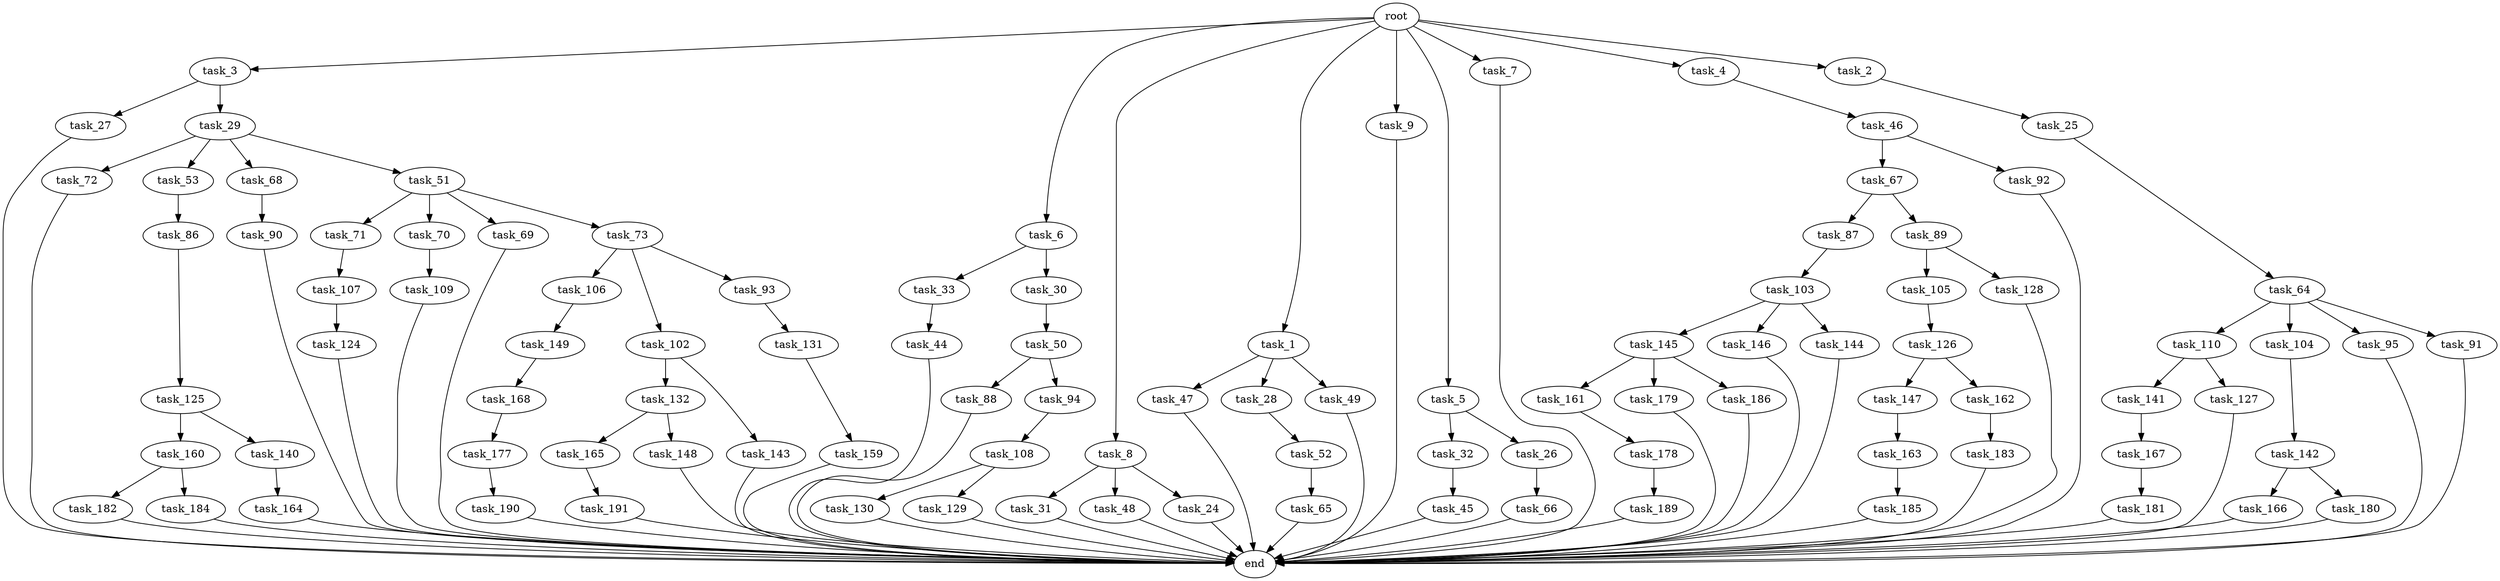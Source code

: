digraph G {
  task_110 [size="420906795008.000000"];
  task_31 [size="214748364800.000000"];
  task_33 [size="34359738368.000000"];
  task_147 [size="858993459200.000000"];
  task_47 [size="77309411328.000000"];
  task_72 [size="420906795008.000000"];
  task_27 [size="34359738368.000000"];
  task_167 [size="420906795008.000000"];
  task_106 [size="77309411328.000000"];
  task_177 [size="77309411328.000000"];
  task_132 [size="77309411328.000000"];
  task_102 [size="77309411328.000000"];
  task_165 [size="77309411328.000000"];
  task_32 [size="214748364800.000000"];
  task_159 [size="309237645312.000000"];
  task_30 [size="34359738368.000000"];
  end [size="0.000000"];
  task_71 [size="214748364800.000000"];
  task_164 [size="420906795008.000000"];
  task_104 [size="420906795008.000000"];
  task_143 [size="77309411328.000000"];
  task_70 [size="214748364800.000000"];
  task_53 [size="420906795008.000000"];
  task_95 [size="420906795008.000000"];
  task_66 [size="77309411328.000000"];
  task_3 [size="1024.000000"];
  task_6 [size="1024.000000"];
  task_161 [size="137438953472.000000"];
  task_46 [size="309237645312.000000"];
  task_160 [size="858993459200.000000"];
  task_88 [size="214748364800.000000"];
  task_131 [size="858993459200.000000"];
  task_8 [size="1024.000000"];
  task_141 [size="77309411328.000000"];
  task_25 [size="549755813888.000000"];
  task_145 [size="77309411328.000000"];
  task_166 [size="137438953472.000000"];
  task_183 [size="695784701952.000000"];
  task_87 [size="420906795008.000000"];
  task_162 [size="858993459200.000000"];
  task_146 [size="77309411328.000000"];
  task_28 [size="77309411328.000000"];
  task_1 [size="1024.000000"];
  task_9 [size="1024.000000"];
  task_68 [size="420906795008.000000"];
  task_105 [size="309237645312.000000"];
  task_67 [size="549755813888.000000"];
  task_29 [size="34359738368.000000"];
  task_182 [size="695784701952.000000"];
  task_179 [size="137438953472.000000"];
  task_109 [size="858993459200.000000"];
  task_64 [size="34359738368.000000"];
  task_65 [size="309237645312.000000"];
  task_140 [size="858993459200.000000"];
  task_191 [size="420906795008.000000"];
  task_180 [size="137438953472.000000"];
  task_108 [size="214748364800.000000"];
  task_130 [size="309237645312.000000"];
  task_45 [size="77309411328.000000"];
  task_26 [size="214748364800.000000"];
  task_69 [size="214748364800.000000"];
  task_89 [size="420906795008.000000"];
  task_94 [size="214748364800.000000"];
  task_186 [size="137438953472.000000"];
  task_90 [size="309237645312.000000"];
  task_149 [size="77309411328.000000"];
  task_91 [size="420906795008.000000"];
  task_125 [size="214748364800.000000"];
  task_189 [size="858993459200.000000"];
  task_129 [size="309237645312.000000"];
  task_5 [size="1024.000000"];
  task_142 [size="858993459200.000000"];
  task_107 [size="137438953472.000000"];
  task_48 [size="214748364800.000000"];
  task_184 [size="695784701952.000000"];
  task_126 [size="420906795008.000000"];
  task_7 [size="1024.000000"];
  task_103 [size="77309411328.000000"];
  task_24 [size="214748364800.000000"];
  task_50 [size="549755813888.000000"];
  task_128 [size="309237645312.000000"];
  root [size="0.000000"];
  task_49 [size="77309411328.000000"];
  task_127 [size="77309411328.000000"];
  task_124 [size="77309411328.000000"];
  task_92 [size="549755813888.000000"];
  task_168 [size="858993459200.000000"];
  task_44 [size="858993459200.000000"];
  task_163 [size="214748364800.000000"];
  task_185 [size="77309411328.000000"];
  task_181 [size="77309411328.000000"];
  task_148 [size="77309411328.000000"];
  task_52 [size="214748364800.000000"];
  task_73 [size="214748364800.000000"];
  task_144 [size="77309411328.000000"];
  task_4 [size="1024.000000"];
  task_190 [size="214748364800.000000"];
  task_93 [size="77309411328.000000"];
  task_86 [size="858993459200.000000"];
  task_2 [size="1024.000000"];
  task_178 [size="34359738368.000000"];
  task_51 [size="420906795008.000000"];

  task_110 -> task_127 [size="75497472.000000"];
  task_110 -> task_141 [size="75497472.000000"];
  task_31 -> end [size="1.000000"];
  task_33 -> task_44 [size="838860800.000000"];
  task_147 -> task_163 [size="209715200.000000"];
  task_47 -> end [size="1.000000"];
  task_72 -> end [size="1.000000"];
  task_27 -> end [size="1.000000"];
  task_167 -> task_181 [size="75497472.000000"];
  task_106 -> task_149 [size="75497472.000000"];
  task_177 -> task_190 [size="209715200.000000"];
  task_132 -> task_165 [size="75497472.000000"];
  task_132 -> task_148 [size="75497472.000000"];
  task_102 -> task_143 [size="75497472.000000"];
  task_102 -> task_132 [size="75497472.000000"];
  task_165 -> task_191 [size="411041792.000000"];
  task_32 -> task_45 [size="75497472.000000"];
  task_159 -> end [size="1.000000"];
  task_30 -> task_50 [size="536870912.000000"];
  task_71 -> task_107 [size="134217728.000000"];
  task_164 -> end [size="1.000000"];
  task_104 -> task_142 [size="838860800.000000"];
  task_143 -> end [size="1.000000"];
  task_70 -> task_109 [size="838860800.000000"];
  task_53 -> task_86 [size="838860800.000000"];
  task_95 -> end [size="1.000000"];
  task_66 -> end [size="1.000000"];
  task_3 -> task_27 [size="33554432.000000"];
  task_3 -> task_29 [size="33554432.000000"];
  task_6 -> task_30 [size="33554432.000000"];
  task_6 -> task_33 [size="33554432.000000"];
  task_161 -> task_178 [size="33554432.000000"];
  task_46 -> task_67 [size="536870912.000000"];
  task_46 -> task_92 [size="536870912.000000"];
  task_160 -> task_182 [size="679477248.000000"];
  task_160 -> task_184 [size="679477248.000000"];
  task_88 -> end [size="1.000000"];
  task_131 -> task_159 [size="301989888.000000"];
  task_8 -> task_24 [size="209715200.000000"];
  task_8 -> task_31 [size="209715200.000000"];
  task_8 -> task_48 [size="209715200.000000"];
  task_141 -> task_167 [size="411041792.000000"];
  task_25 -> task_64 [size="33554432.000000"];
  task_145 -> task_161 [size="134217728.000000"];
  task_145 -> task_179 [size="134217728.000000"];
  task_145 -> task_186 [size="134217728.000000"];
  task_166 -> end [size="1.000000"];
  task_183 -> end [size="1.000000"];
  task_87 -> task_103 [size="75497472.000000"];
  task_162 -> task_183 [size="679477248.000000"];
  task_146 -> end [size="1.000000"];
  task_28 -> task_52 [size="209715200.000000"];
  task_1 -> task_28 [size="75497472.000000"];
  task_1 -> task_49 [size="75497472.000000"];
  task_1 -> task_47 [size="75497472.000000"];
  task_9 -> end [size="1.000000"];
  task_68 -> task_90 [size="301989888.000000"];
  task_105 -> task_126 [size="411041792.000000"];
  task_67 -> task_89 [size="411041792.000000"];
  task_67 -> task_87 [size="411041792.000000"];
  task_29 -> task_68 [size="411041792.000000"];
  task_29 -> task_72 [size="411041792.000000"];
  task_29 -> task_51 [size="411041792.000000"];
  task_29 -> task_53 [size="411041792.000000"];
  task_182 -> end [size="1.000000"];
  task_179 -> end [size="1.000000"];
  task_109 -> end [size="1.000000"];
  task_64 -> task_110 [size="411041792.000000"];
  task_64 -> task_95 [size="411041792.000000"];
  task_64 -> task_91 [size="411041792.000000"];
  task_64 -> task_104 [size="411041792.000000"];
  task_65 -> end [size="1.000000"];
  task_140 -> task_164 [size="411041792.000000"];
  task_191 -> end [size="1.000000"];
  task_180 -> end [size="1.000000"];
  task_108 -> task_129 [size="301989888.000000"];
  task_108 -> task_130 [size="301989888.000000"];
  task_130 -> end [size="1.000000"];
  task_45 -> end [size="1.000000"];
  task_26 -> task_66 [size="75497472.000000"];
  task_69 -> end [size="1.000000"];
  task_89 -> task_128 [size="301989888.000000"];
  task_89 -> task_105 [size="301989888.000000"];
  task_94 -> task_108 [size="209715200.000000"];
  task_186 -> end [size="1.000000"];
  task_90 -> end [size="1.000000"];
  task_149 -> task_168 [size="838860800.000000"];
  task_91 -> end [size="1.000000"];
  task_125 -> task_140 [size="838860800.000000"];
  task_125 -> task_160 [size="838860800.000000"];
  task_189 -> end [size="1.000000"];
  task_129 -> end [size="1.000000"];
  task_5 -> task_26 [size="209715200.000000"];
  task_5 -> task_32 [size="209715200.000000"];
  task_142 -> task_180 [size="134217728.000000"];
  task_142 -> task_166 [size="134217728.000000"];
  task_107 -> task_124 [size="75497472.000000"];
  task_48 -> end [size="1.000000"];
  task_184 -> end [size="1.000000"];
  task_126 -> task_147 [size="838860800.000000"];
  task_126 -> task_162 [size="838860800.000000"];
  task_7 -> end [size="1.000000"];
  task_103 -> task_145 [size="75497472.000000"];
  task_103 -> task_144 [size="75497472.000000"];
  task_103 -> task_146 [size="75497472.000000"];
  task_24 -> end [size="1.000000"];
  task_50 -> task_88 [size="209715200.000000"];
  task_50 -> task_94 [size="209715200.000000"];
  task_128 -> end [size="1.000000"];
  root -> task_9 [size="1.000000"];
  root -> task_5 [size="1.000000"];
  root -> task_7 [size="1.000000"];
  root -> task_2 [size="1.000000"];
  root -> task_1 [size="1.000000"];
  root -> task_8 [size="1.000000"];
  root -> task_4 [size="1.000000"];
  root -> task_3 [size="1.000000"];
  root -> task_6 [size="1.000000"];
  task_49 -> end [size="1.000000"];
  task_127 -> end [size="1.000000"];
  task_124 -> end [size="1.000000"];
  task_92 -> end [size="1.000000"];
  task_168 -> task_177 [size="75497472.000000"];
  task_44 -> end [size="1.000000"];
  task_163 -> task_185 [size="75497472.000000"];
  task_185 -> end [size="1.000000"];
  task_181 -> end [size="1.000000"];
  task_148 -> end [size="1.000000"];
  task_52 -> task_65 [size="301989888.000000"];
  task_73 -> task_106 [size="75497472.000000"];
  task_73 -> task_93 [size="75497472.000000"];
  task_73 -> task_102 [size="75497472.000000"];
  task_144 -> end [size="1.000000"];
  task_4 -> task_46 [size="301989888.000000"];
  task_190 -> end [size="1.000000"];
  task_93 -> task_131 [size="838860800.000000"];
  task_86 -> task_125 [size="209715200.000000"];
  task_2 -> task_25 [size="536870912.000000"];
  task_178 -> task_189 [size="838860800.000000"];
  task_51 -> task_73 [size="209715200.000000"];
  task_51 -> task_71 [size="209715200.000000"];
  task_51 -> task_69 [size="209715200.000000"];
  task_51 -> task_70 [size="209715200.000000"];
}
